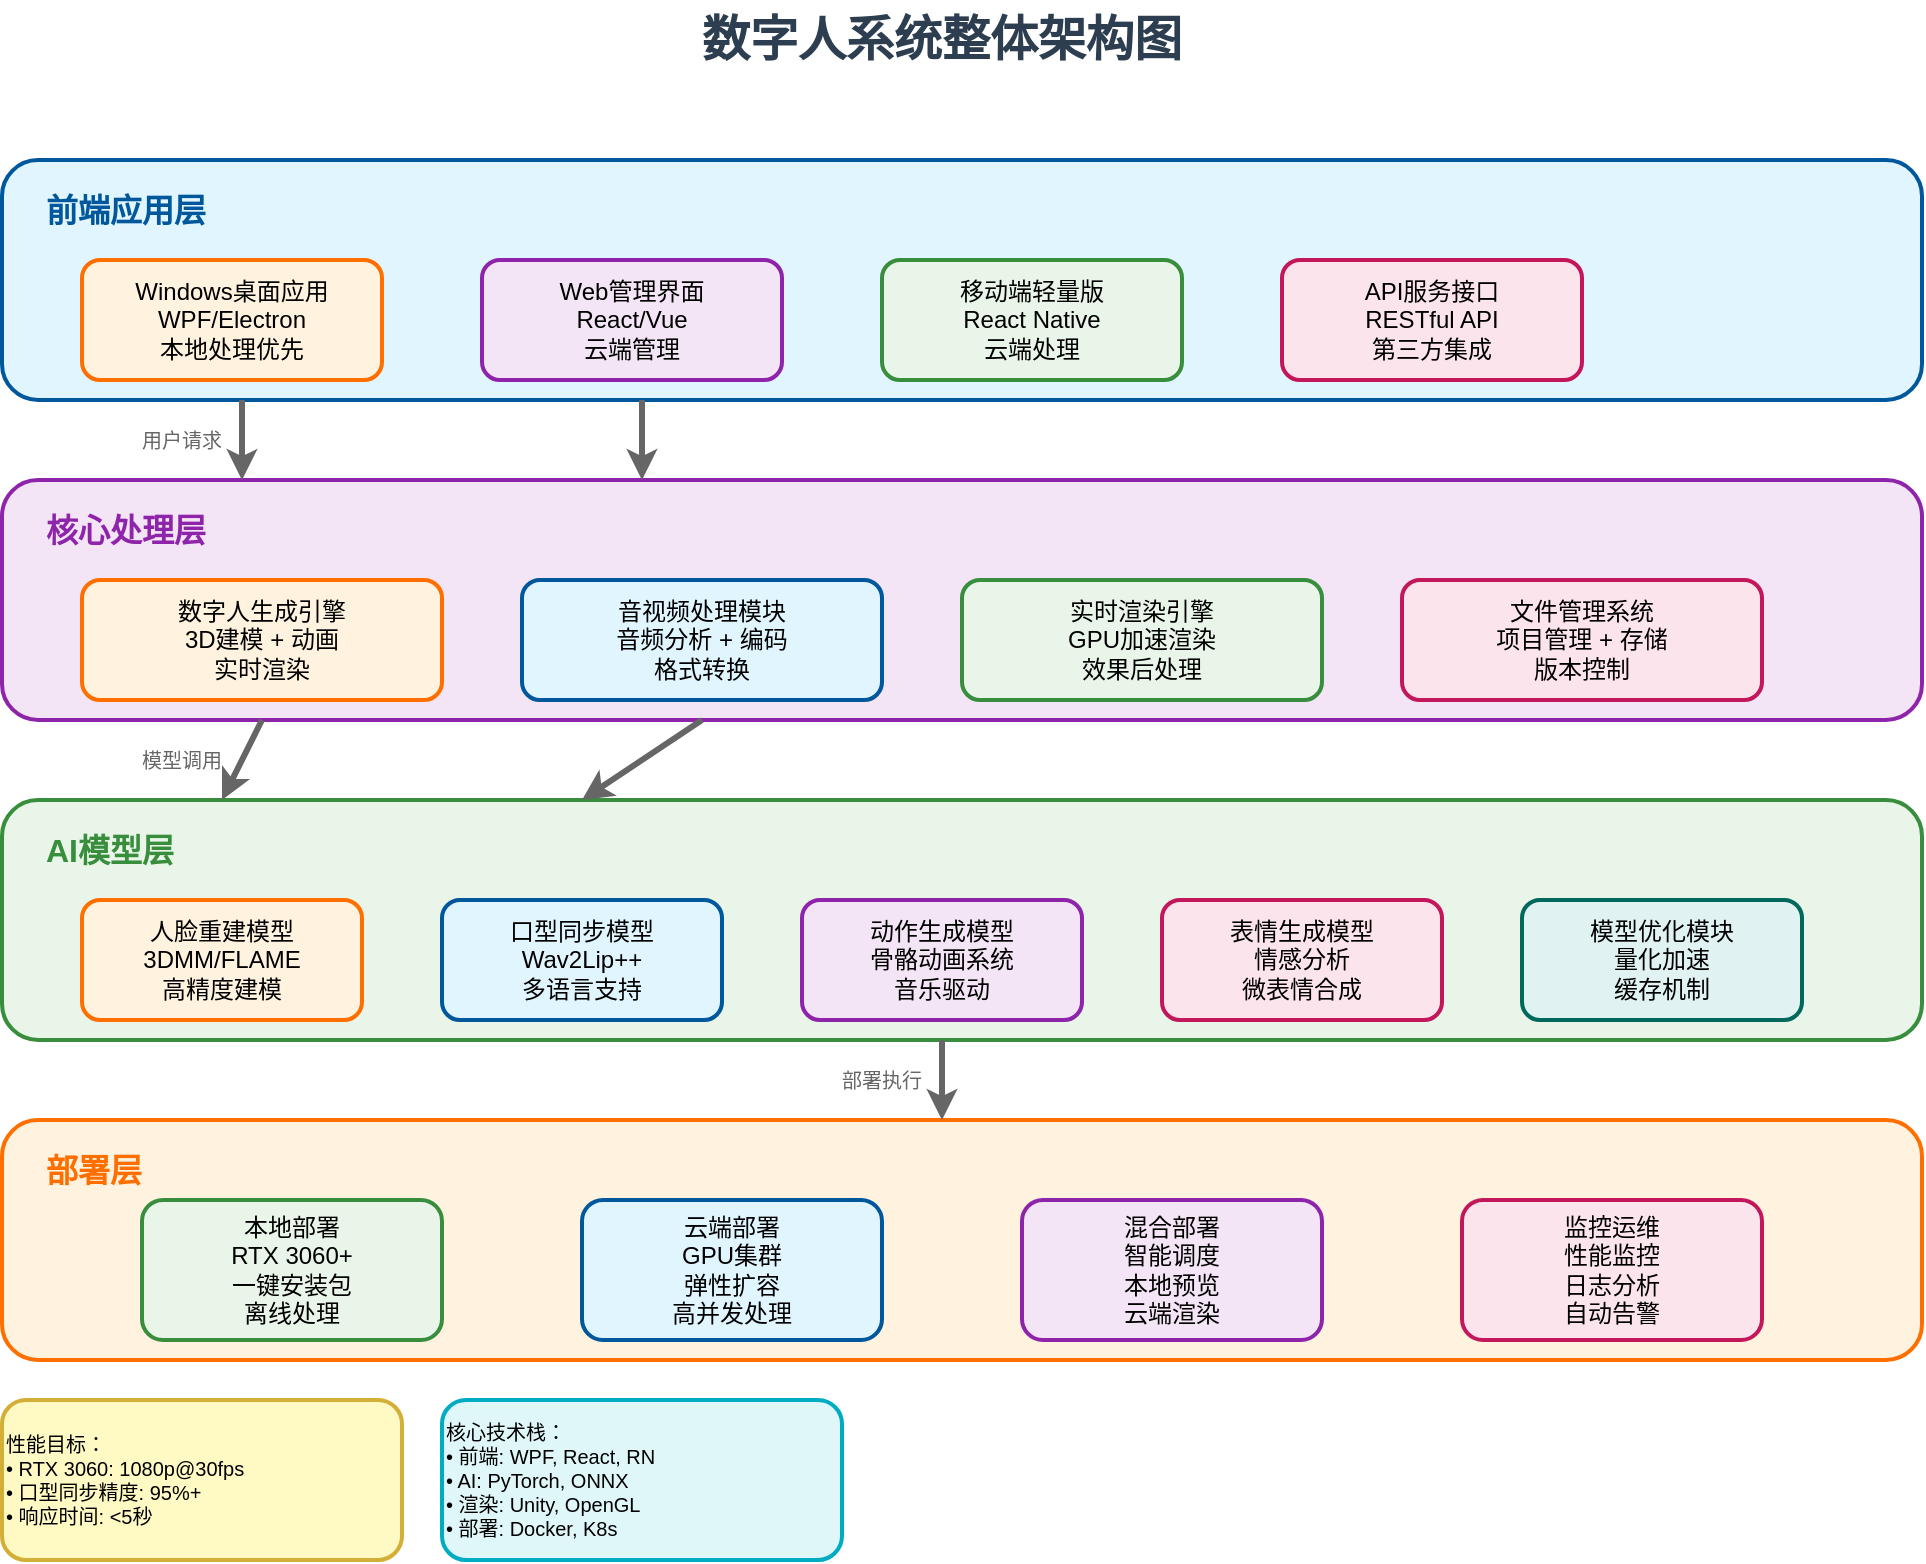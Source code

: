 <mxfile version="22.0.0" type="device">
  <diagram name="系统整体架构图" id="system-architecture">
    <mxGraphModel dx="1422" dy="794" grid="1" gridSize="10" guides="1" tooltips="1" connect="1" arrows="1" fold="1" page="1" pageScale="1" pageWidth="1169" pageHeight="827" math="0" shadow="0">
      <root>
        <mxCell id="0" />
        <mxCell id="1" parent="0" />
        
        <!-- 标题 -->
        <mxCell id="title" value="数字人系统整体架构图" style="text;html=1;strokeColor=none;fillColor=none;align=center;verticalAlign=middle;whiteSpace=wrap;rounded=0;fontSize=24;fontStyle=1;fontColor=#2c3e50;" vertex="1" parent="1">
          <mxGeometry x="400" y="20" width="300" height="40" as="geometry" />
        </mxCell>

        <!-- 前端应用层 -->
        <mxCell id="frontend-layer" value="" style="rounded=1;whiteSpace=wrap;html=1;fillColor=#e1f5fe;strokeColor=#01579b;strokeWidth=2;" vertex="1" parent="1">
          <mxGeometry x="80" y="100" width="960" height="120" as="geometry" />
        </mxCell>
        <mxCell id="frontend-title" value="前端应用层" style="text;html=1;strokeColor=none;fillColor=none;align=left;verticalAlign=middle;whiteSpace=wrap;rounded=0;fontSize=16;fontStyle=1;fontColor=#01579b;" vertex="1" parent="1">
          <mxGeometry x="100" y="110" width="100" height="30" as="geometry" />
        </mxCell>
        
        <!-- Windows桌面应用 -->
        <mxCell id="desktop-app" value="Windows桌面应用&#xa;WPF/Electron&#xa;本地处理优先" style="rounded=1;whiteSpace=wrap;html=1;fillColor=#fff3e0;strokeColor=#ff6f00;strokeWidth=2;fontSize=12;" vertex="1" parent="1">
          <mxGeometry x="120" y="150" width="150" height="60" as="geometry" />
        </mxCell>
        
        <!-- Web管理界面 -->
        <mxCell id="web-interface" value="Web管理界面&#xa;React/Vue&#xa;云端管理" style="rounded=1;whiteSpace=wrap;html=1;fillColor=#f3e5f5;strokeColor=#8e24aa;strokeWidth=2;fontSize=12;" vertex="1" parent="1">
          <mxGeometry x="320" y="150" width="150" height="60" as="geometry" />
        </mxCell>
        
        <!-- 移动端轻量版 -->
        <mxCell id="mobile-app" value="移动端轻量版&#xa;React Native&#xa;云端处理" style="rounded=1;whiteSpace=wrap;html=1;fillColor=#e8f5e8;strokeColor=#388e3c;strokeWidth=2;fontSize=12;" vertex="1" parent="1">
          <mxGeometry x="520" y="150" width="150" height="60" as="geometry" />
        </mxCell>
        
        <!-- API接口 -->
        <mxCell id="api-service" value="API服务接口&#xa;RESTful API&#xa;第三方集成" style="rounded=1;whiteSpace=wrap;html=1;fillColor=#fce4ec;strokeColor=#c2185b;strokeWidth=2;fontSize=12;" vertex="1" parent="1">
          <mxGeometry x="720" y="150" width="150" height="60" as="geometry" />
        </mxCell>

        <!-- 核心处理层 -->
        <mxCell id="core-layer" value="" style="rounded=1;whiteSpace=wrap;html=1;fillColor=#f3e5f5;strokeColor=#8e24aa;strokeWidth=2;" vertex="1" parent="1">
          <mxGeometry x="80" y="260" width="960" height="120" as="geometry" />
        </mxCell>
        <mxCell id="core-title" value="核心处理层" style="text;html=1;strokeColor=none;fillColor=none;align=left;verticalAlign=middle;whiteSpace=wrap;rounded=0;fontSize=16;fontStyle=1;fontColor=#8e24aa;" vertex="1" parent="1">
          <mxGeometry x="100" y="270" width="100" height="30" as="geometry" />
        </mxCell>
        
        <!-- 数字人生成引擎 -->
        <mxCell id="avatar-engine" value="数字人生成引擎&#xa;3D建模 + 动画&#xa;实时渲染" style="rounded=1;whiteSpace=wrap;html=1;fillColor=#fff3e0;strokeColor=#ff6f00;strokeWidth=2;fontSize=12;" vertex="1" parent="1">
          <mxGeometry x="120" y="310" width="180" height="60" as="geometry" />
        </mxCell>
        
        <!-- 音视频处理模块 -->
        <mxCell id="media-processing" value="音视频处理模块&#xa;音频分析 + 编码&#xa;格式转换" style="rounded=1;whiteSpace=wrap;html=1;fillColor=#e1f5fe;strokeColor=#01579b;strokeWidth=2;fontSize=12;" vertex="1" parent="1">
          <mxGeometry x="340" y="310" width="180" height="60" as="geometry" />
        </mxCell>
        
        <!-- 实时渲染引擎 -->
        <mxCell id="render-engine" value="实时渲染引擎&#xa;GPU加速渲染&#xa;效果后处理" style="rounded=1;whiteSpace=wrap;html=1;fillColor=#e8f5e8;strokeColor=#388e3c;strokeWidth=2;fontSize=12;" vertex="1" parent="1">
          <mxGeometry x="560" y="310" width="180" height="60" as="geometry" />
        </mxCell>
        
        <!-- 文件管理系统 -->
        <mxCell id="file-system" value="文件管理系统&#xa;项目管理 + 存储&#xa;版本控制" style="rounded=1;whiteSpace=wrap;html=1;fillColor=#fce4ec;strokeColor=#c2185b;strokeWidth=2;fontSize=12;" vertex="1" parent="1">
          <mxGeometry x="780" y="310" width="180" height="60" as="geometry" />
        </mxCell>

        <!-- AI模型层 -->
        <mxCell id="ai-layer" value="" style="rounded=1;whiteSpace=wrap;html=1;fillColor=#e8f5e8;strokeColor=#388e3c;strokeWidth=2;" vertex="1" parent="1">
          <mxGeometry x="80" y="420" width="960" height="120" as="geometry" />
        </mxCell>
        <mxCell id="ai-title" value="AI模型层" style="text;html=1;strokeColor=none;fillColor=none;align=left;verticalAlign=middle;whiteSpace=wrap;rounded=0;fontSize=16;fontStyle=1;fontColor=#388e3c;" vertex="1" parent="1">
          <mxGeometry x="100" y="430" width="100" height="30" as="geometry" />
        </mxCell>
        
        <!-- 人脸重建模型 -->
        <mxCell id="face-model" value="人脸重建模型&#xa;3DMM/FLAME&#xa;高精度建模" style="rounded=1;whiteSpace=wrap;html=1;fillColor=#fff3e0;strokeColor=#ff6f00;strokeWidth=2;fontSize=12;" vertex="1" parent="1">
          <mxGeometry x="120" y="470" width="140" height="60" as="geometry" />
        </mxCell>
        
        <!-- 口型同步模型 -->
        <mxCell id="lipsync-model" value="口型同步模型&#xa;Wav2Lip++&#xa;多语言支持" style="rounded=1;whiteSpace=wrap;html=1;fillColor=#e1f5fe;strokeColor=#01579b;strokeWidth=2;fontSize=12;" vertex="1" parent="1">
          <mxGeometry x="300" y="470" width="140" height="60" as="geometry" />
        </mxCell>
        
        <!-- 动作生成模型 -->
        <mxCell id="motion-model" value="动作生成模型&#xa;骨骼动画系统&#xa;音乐驱动" style="rounded=1;whiteSpace=wrap;html=1;fillColor=#f3e5f5;strokeColor=#8e24aa;strokeWidth=2;fontSize=12;" vertex="1" parent="1">
          <mxGeometry x="480" y="470" width="140" height="60" as="geometry" />
        </mxCell>
        
        <!-- 表情生成模型 -->
        <mxCell id="expression-model" value="表情生成模型&#xa;情感分析&#xa;微表情合成" style="rounded=1;whiteSpace=wrap;html=1;fillColor=#fce4ec;strokeColor=#c2185b;strokeWidth=2;fontSize=12;" vertex="1" parent="1">
          <mxGeometry x="660" y="470" width="140" height="60" as="geometry" />
        </mxCell>
        
        <!-- 优化加速模块 -->
        <mxCell id="optimization" value="模型优化模块&#xa;量化加速&#xa;缓存机制" style="rounded=1;whiteSpace=wrap;html=1;fillColor=#e0f2f1;strokeColor=#00695c;strokeWidth=2;fontSize=12;" vertex="1" parent="1">
          <mxGeometry x="840" y="470" width="140" height="60" as="geometry" />
        </mxCell>

        <!-- 部署层 -->
        <mxCell id="deploy-layer" value="" style="rounded=1;whiteSpace=wrap;html=1;fillColor=#fff3e0;strokeColor=#ff6f00;strokeWidth=2;" vertex="1" parent="1">
          <mxGeometry x="80" y="580" width="960" height="120" as="geometry" />
        </mxCell>
        <mxCell id="deploy-title" value="部署层" style="text;html=1;strokeColor=none;fillColor=none;align=left;verticalAlign=middle;whiteSpace=wrap;rounded=0;fontSize=16;fontStyle=1;fontColor=#ff6f00;" vertex="1" parent="1">
          <mxGeometry x="100" y="590" width="100" height="30" as="geometry" />
        </mxCell>
        
        <!-- 本地部署 -->
        <mxCell id="local-deploy" value="本地部署&#xa;RTX 3060+&#xa;一键安装包&#xa;离线处理" style="rounded=1;whiteSpace=wrap;html=1;fillColor=#e8f5e8;strokeColor=#388e3c;strokeWidth=2;fontSize=12;" vertex="1" parent="1">
          <mxGeometry x="150" y="620" width="150" height="70" as="geometry" />
        </mxCell>
        
        <!-- 云端部署 -->
        <mxCell id="cloud-deploy" value="云端部署&#xa;GPU集群&#xa;弹性扩容&#xa;高并发处理" style="rounded=1;whiteSpace=wrap;html=1;fillColor=#e1f5fe;strokeColor=#01579b;strokeWidth=2;fontSize=12;" vertex="1" parent="1">
          <mxGeometry x="370" y="620" width="150" height="70" as="geometry" />
        </mxCell>
        
        <!-- 混合部署 -->
        <mxCell id="hybrid-deploy" value="混合部署&#xa;智能调度&#xa;本地预览&#xa;云端渲染" style="rounded=1;whiteSpace=wrap;html=1;fillColor=#f3e5f5;strokeColor=#8e24aa;strokeWidth=2;fontSize=12;" vertex="1" parent="1">
          <mxGeometry x="590" y="620" width="150" height="70" as="geometry" />
        </mxCell>
        
        <!-- 监控运维 -->
        <mxCell id="monitoring" value="监控运维&#xa;性能监控&#xa;日志分析&#xa;自动告警" style="rounded=1;whiteSpace=wrap;html=1;fillColor=#fce4ec;strokeColor=#c2185b;strokeWidth=2;fontSize=12;" vertex="1" parent="1">
          <mxGeometry x="810" y="620" width="150" height="70" as="geometry" />
        </mxCell>

        <!-- 数据流箭头 -->
        <mxCell id="arrow1" value="" style="endArrow=classic;html=1;strokeColor=#666666;strokeWidth=3;" edge="1" parent="1">
          <mxGeometry width="50" height="50" relative="1" as="geometry">
            <mxPoint x="200" y="220" as="sourcePoint" />
            <mxPoint x="200" y="260" as="targetPoint" />
          </mxGeometry>
        </mxCell>
        
        <mxCell id="arrow2" value="" style="endArrow=classic;html=1;strokeColor=#666666;strokeWidth=3;" edge="1" parent="1">
          <mxGeometry width="50" height="50" relative="1" as="geometry">
            <mxPoint x="400" y="220" as="sourcePoint" />
            <mxPoint x="400" y="260" as="targetPoint" />
          </mxGeometry>
        </mxCell>
        
        <mxCell id="arrow3" value="" style="endArrow=classic;html=1;strokeColor=#666666;strokeWidth=3;" edge="1" parent="1">
          <mxGeometry width="50" height="50" relative="1" as="geometry">
            <mxPoint x="210" y="380" as="sourcePoint" />
            <mxPoint x="190" y="420" as="targetPoint" />
          </mxGeometry>
        </mxCell>
        
        <mxCell id="arrow4" value="" style="endArrow=classic;html=1;strokeColor=#666666;strokeWidth=3;" edge="1" parent="1">
          <mxGeometry width="50" height="50" relative="1" as="geometry">
            <mxPoint x="430" y="380" as="sourcePoint" />
            <mxPoint x="370" y="420" as="targetPoint" />
          </mxGeometry>
        </mxCell>
        
        <mxCell id="arrow5" value="" style="endArrow=classic;html=1;strokeColor=#666666;strokeWidth=3;" edge="1" parent="1">
          <mxGeometry width="50" height="50" relative="1" as="geometry">
            <mxPoint x="550" y="540" as="sourcePoint" />
            <mxPoint x="550" y="580" as="targetPoint" />
          </mxGeometry>
        </mxCell>

        <!-- 数据流标签 -->
        <mxCell id="flow-label1" value="用户请求" style="text;html=1;strokeColor=none;fillColor=none;align=center;verticalAlign=middle;whiteSpace=wrap;rounded=0;fontSize=10;fontColor=#666666;" vertex="1" parent="1">
          <mxGeometry x="140" y="230" width="60" height="20" as="geometry" />
        </mxCell>
        
        <mxCell id="flow-label2" value="模型调用" style="text;html=1;strokeColor=none;fillColor=none;align=center;verticalAlign=middle;whiteSpace=wrap;rounded=0;fontSize=10;fontColor=#666666;" vertex="1" parent="1">
          <mxGeometry x="140" y="390" width="60" height="20" as="geometry" />
        </mxCell>
        
        <mxCell id="flow-label3" value="部署执行" style="text;html=1;strokeColor=none;fillColor=none;align=center;verticalAlign=middle;whiteSpace=wrap;rounded=0;fontSize=10;fontColor=#666666;" vertex="1" parent="1">
          <mxGeometry x="490" y="550" width="60" height="20" as="geometry" />
        </mxCell>

        <!-- 性能指标标注 -->
        <mxCell id="perf-note" value="性能目标：&#xa;• RTX 3060: 1080p@30fps&#xa;• 口型同步精度: 95%+&#xa;• 响应时间: &lt;5秒" style="rounded=1;whiteSpace=wrap;html=1;fillColor=#fff9c4;strokeColor=#d4af37;strokeWidth=2;fontSize=10;fontStyle=0;align=left;" vertex="1" parent="1">
          <mxGeometry x="80" y="720" width="200" height="80" as="geometry" />
        </mxCell>
        
        <!-- 技术栈标注 -->
        <mxCell id="tech-note" value="核心技术栈：&#xa;• 前端: WPF, React, RN&#xa;• AI: PyTorch, ONNX&#xa;• 渲染: Unity, OpenGL&#xa;• 部署: Docker, K8s" style="rounded=1;whiteSpace=wrap;html=1;fillColor=#e0f7fa;strokeColor=#00acc1;strokeWidth=2;fontSize=10;fontStyle=0;align=left;" vertex="1" parent="1">
          <mxGeometry x="300" y="720" width="200" height="80" as="geometry" />
        </mxCell>

      </root>
    </mxGraphModel>
  </diagram>
</mxfile>
